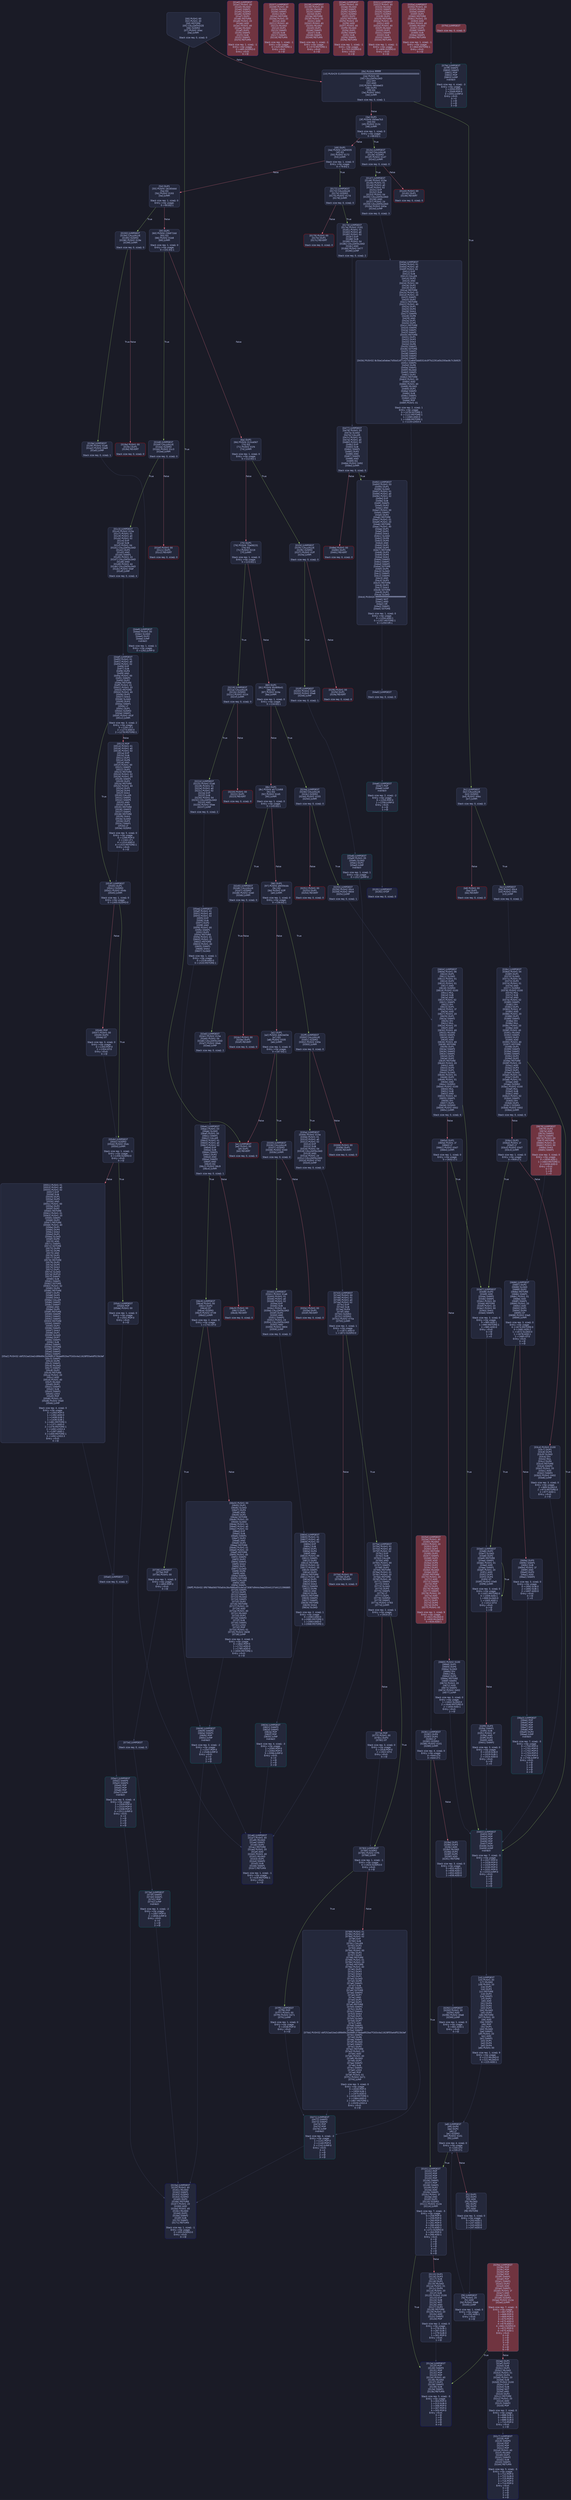digraph G {
    node [shape=box, style="filled, rounded", color="#565f89", fontcolor="#c0caf5", fontname="Helvetica", fillcolor="#24283b"];
    edge [color="#414868", fontcolor="#c0caf5", fontname="Helvetica"];
    bgcolor="#1a1b26";
    0 [ label = "[00] PUSH1 60
[02] PUSH1 40
[04] MSTORE
[05] CALLDATASIZE
[06] ISZERO
[07] PUSH2 00ac
[0a] JUMPI

Stack size req: 0, sizeΔ: 0
" shape = invhouse]
    1 [ label = "[0b] PUSH4 ffffffff
[10] PUSH29 0100000000000000000000000000000000000000000000000000000000
[2e] PUSH1 00
[30] CALLDATALOAD
[31] DIV
[32] AND
[33] PUSH4 06fdde03
[38] DUP2
[39] EQ
[3a] PUSH2 00b1
[3d] JUMPI

Stack size req: 0, sizeΔ: 1
"]
    2 [ label = "[3e] DUP1
[3f] PUSH4 095ea7b3
[44] EQ
[45] PUSH2 013c
[48] JUMPI

Stack size req: 1, sizeΔ: 0
Entry->Op usage:
	0->68:EQ:1
"]
    3 [ label = "[49] DUP1
[4a] PUSH4 13af4035
[4f] EQ
[50] PUSH2 0172
[53] JUMPI

Stack size req: 1, sizeΔ: 0
Entry->Op usage:
	0->79:EQ:1
"]
    4 [ label = "[54] DUP1
[55] PUSH4 18160ddd
[5a] EQ
[5b] PUSH2 0193
[5e] JUMPI

Stack size req: 1, sizeΔ: 0
Entry->Op usage:
	0->90:EQ:1
"]
    5 [ label = "[5f] DUP1
[60] PUSH4 23b872dd
[65] EQ
[66] PUSH2 01b8
[69] JUMPI

Stack size req: 1, sizeΔ: 0
Entry->Op usage:
	0->101:EQ:1
"]
    6 [ label = "[6a] DUP1
[6b] PUSH4 313ce567
[70] EQ
[71] PUSH2 01f4
[74] JUMPI

Stack size req: 1, sizeΔ: 0
Entry->Op usage:
	0->112:EQ:1
"]
    7 [ label = "[75] DUP1
[76] PUSH4 70a08231
[7b] EQ
[7c] PUSH2 0219
[7f] JUMPI

Stack size req: 1, sizeΔ: 0
Entry->Op usage:
	0->123:EQ:1
"]
    8 [ label = "[80] DUP1
[81] PUSH4 95d89b41
[86] EQ
[87] PUSH2 024a
[8a] JUMPI

Stack size req: 1, sizeΔ: 0
Entry->Op usage:
	0->134:EQ:1
"]
    9 [ label = "[8b] DUP1
[8c] PUSH4 a0712d68
[91] EQ
[92] PUSH2 02d5
[95] JUMPI

Stack size req: 1, sizeΔ: 0
Entry->Op usage:
	0->145:EQ:1
"]
    10 [ label = "[96] DUP1
[97] PUSH4 a9059cbb
[9c] EQ
[9d] PUSH2 02ff
[a0] JUMPI

Stack size req: 1, sizeΔ: 0
Entry->Op usage:
	0->156:EQ:1
"]
    11 [ label = "[a1] DUP1
[a2] PUSH4 dd62ed3e
[a7] EQ
[a8] PUSH2 0335
[ab] JUMPI

Stack size req: 1, sizeΔ: 0
Entry->Op usage:
	0->167:EQ:1
"]
    12 [ label = "[ac] JUMPDEST
[ad] PUSH1 00
[af] DUP1
[b0] REVERT

Stack size req: 0, sizeΔ: 0
" color = "red"]
    13 [ label = "[b1] JUMPDEST
[b2] CALLVALUE
[b3] ISZERO
[b4] PUSH2 00bc
[b7] JUMPI

Stack size req: 0, sizeΔ: 0
"]
    14 [ label = "[b8] PUSH1 00
[ba] DUP1
[bb] REVERT

Stack size req: 0, sizeΔ: 0
" color = "red"]
    15 [ label = "[bc] JUMPDEST
[bd] PUSH2 00c4
[c0] PUSH2 036c
[c3] JUMP

Stack size req: 0, sizeΔ: 1
"]
    16 [ label = "[c4] JUMPDEST
[c5] PUSH1 40
[c7] MLOAD
[c8] PUSH1 20
[ca] DUP1
[cb] DUP3
[cc] MSTORE
[cd] DUP2
[ce] SWAP1
[cf] DUP2
[d0] ADD
[d1] DUP4
[d2] DUP2
[d3] DUP2
[d4] MLOAD
[d5] DUP2
[d6] MSTORE
[d7] PUSH1 20
[d9] ADD
[da] SWAP2
[db] POP
[dc] DUP1
[dd] MLOAD
[de] SWAP1
[df] PUSH1 20
[e1] ADD
[e2] SWAP1
[e3] DUP1
[e4] DUP4
[e5] DUP4
[e6] PUSH1 00

Stack size req: 1, sizeΔ: 9
Entry->Op usage:
	0->212:MLOAD:0
	0->221:MLOAD:0
	0->225:ADD:1
"]
    17 [ label = "[e8] JUMPDEST
[e9] DUP4
[ea] DUP2
[eb] LT
[ec] ISZERO
[ed] PUSH2 0101
[f0] JUMPI

Stack size req: 4, sizeΔ: 0
Entry->Op usage:
	0->235:LT:0
	3->235:LT:1
"]
    18 [ label = "[f1] DUP1
[f2] DUP3
[f3] ADD
[f4] MLOAD
[f5] DUP2
[f6] DUP5
[f7] ADD
[f8] MSTORE

Stack size req: 3, sizeΔ: 0
Entry->Op usage:
	0->243:ADD:1
	0->247:ADD:1
	1->243:ADD:0
	2->247:ADD:0
"]
    19 [ label = "[f9] JUMPDEST
[fa] PUSH1 20
[fc] ADD
[fd] PUSH2 00e8
[0100] JUMP

Stack size req: 1, sizeΔ: 0
Entry->Op usage:
	0->252:ADD:1
Entry->Exit:
	0->😵
"]
    20 [ label = "[0101] JUMPDEST
[0102] POP
[0103] POP
[0104] POP
[0105] POP
[0106] SWAP1
[0107] POP
[0108] SWAP1
[0109] DUP2
[010a] ADD
[010b] SWAP1
[010c] PUSH1 1f
[010e] AND
[010f] DUP1
[0110] ISZERO
[0111] PUSH2 012e
[0114] JUMPI

Stack size req: 7, sizeΔ: -5
Entry->Op usage:
	0->258:POP:0
	1->259:POP:0
	2->260:POP:0
	3->261:POP:0
	4->266:ADD:0
	4->270:AND:1
	4->272:ISZERO:0
	5->263:POP:0
	6->266:ADD:1
Entry->Exit:
	0->😵
	1->😵
	2->😵
	3->😵
	4->0
	5->😵
	6->😵
"]
    21 [ label = "[0115] DUP1
[0116] DUP3
[0117] SUB
[0118] DUP1
[0119] MLOAD
[011a] PUSH1 01
[011c] DUP4
[011d] PUSH1 20
[011f] SUB
[0120] PUSH2 0100
[0123] EXP
[0124] SUB
[0125] NOT
[0126] AND
[0127] DUP2
[0128] MSTORE
[0129] PUSH1 20
[012b] ADD
[012c] SWAP2
[012d] POP

Stack size req: 2, sizeΔ: 0
Entry->Op usage:
	0->279:SUB:1
	0->287:SUB:1
	1->279:SUB:0
	1->301:POP:0
Entry->Exit:
	1->😵
"]
    22 [ label = "[012e] JUMPDEST
[012f] POP
[0130] SWAP3
[0131] POP
[0132] POP
[0133] POP
[0134] PUSH1 40
[0136] MLOAD
[0137] DUP1
[0138] SWAP2
[0139] SUB
[013a] SWAP1
[013b] RETURN

Stack size req: 5, sizeΔ: -5
Entry->Op usage:
	0->303:POP:0
	1->313:SUB:0
	2->306:POP:0
	3->307:POP:0
	4->305:POP:0
Entry->Exit:
	0->😵
	1->😵
	2->😵
	3->😵
	4->😵
" color = "darkblue"]
    23 [ label = "[013c] JUMPDEST
[013d] CALLVALUE
[013e] ISZERO
[013f] PUSH2 0147
[0142] JUMPI

Stack size req: 0, sizeΔ: 0
"]
    24 [ label = "[0143] PUSH1 00
[0145] DUP1
[0146] REVERT

Stack size req: 0, sizeΔ: 0
" color = "red"]
    25 [ label = "[0147] JUMPDEST
[0148] PUSH2 015e
[014b] PUSH1 01
[014d] PUSH1 a0
[014f] PUSH1 02
[0151] EXP
[0152] SUB
[0153] PUSH1 04
[0155] CALLDATALOAD
[0156] AND
[0157] PUSH1 24
[0159] CALLDATALOAD
[015a] PUSH2 040a
[015d] JUMP

Stack size req: 0, sizeΔ: 3
"]
    26 [ label = "[015e] JUMPDEST
[015f] PUSH1 40
[0161] MLOAD
[0162] SWAP1
[0163] ISZERO
[0164] ISZERO
[0165] DUP2
[0166] MSTORE
[0167] PUSH1 20
[0169] ADD
[016a] PUSH1 40
[016c] MLOAD
[016d] DUP1
[016e] SWAP2
[016f] SUB
[0170] SWAP1
[0171] RETURN

Stack size req: 1, sizeΔ: -1
Entry->Op usage:
	0->355:ISZERO:0
Entry->Exit:
	0->😵
" color = "darkblue"]
    27 [ label = "[0172] JUMPDEST
[0173] CALLVALUE
[0174] ISZERO
[0175] PUSH2 017d
[0178] JUMPI

Stack size req: 0, sizeΔ: 0
"]
    28 [ label = "[0179] PUSH1 00
[017b] DUP1
[017c] REVERT

Stack size req: 0, sizeΔ: 0
" color = "red"]
    29 [ label = "[017d] JUMPDEST
[017e] PUSH2 0191
[0181] PUSH1 01
[0183] PUSH1 a0
[0185] PUSH1 02
[0187] EXP
[0188] SUB
[0189] PUSH1 04
[018b] CALLDATALOAD
[018c] AND
[018d] PUSH2 0477
[0190] JUMP

Stack size req: 0, sizeΔ: 2
"]
    30 [ label = "[0191] JUMPDEST
[0192] STOP

Stack size req: 0, sizeΔ: 0
" color = "darkblue"]
    31 [ label = "[0193] JUMPDEST
[0194] CALLVALUE
[0195] ISZERO
[0196] PUSH2 019e
[0199] JUMPI

Stack size req: 0, sizeΔ: 0
"]
    32 [ label = "[019a] PUSH1 00
[019c] DUP1
[019d] REVERT

Stack size req: 0, sizeΔ: 0
" color = "red"]
    33 [ label = "[019e] JUMPDEST
[019f] PUSH2 01a6
[01a2] PUSH2 04e9
[01a5] JUMP

Stack size req: 0, sizeΔ: 1
"]
    34 [ label = "[01a6] JUMPDEST
[01a7] PUSH1 40
[01a9] MLOAD
[01aa] SWAP1
[01ab] DUP2
[01ac] MSTORE
[01ad] PUSH1 20
[01af] ADD
[01b0] PUSH1 40
[01b2] MLOAD
[01b3] DUP1
[01b4] SWAP2
[01b5] SUB
[01b6] SWAP1
[01b7] RETURN

Stack size req: 1, sizeΔ: -1
Entry->Op usage:
	0->428:MSTORE:1
Entry->Exit:
	0->😵
" color = "darkblue"]
    35 [ label = "[01b8] JUMPDEST
[01b9] CALLVALUE
[01ba] ISZERO
[01bb] PUSH2 01c3
[01be] JUMPI

Stack size req: 0, sizeΔ: 0
"]
    36 [ label = "[01bf] PUSH1 00
[01c1] DUP1
[01c2] REVERT

Stack size req: 0, sizeΔ: 0
" color = "red"]
    37 [ label = "[01c3] JUMPDEST
[01c4] PUSH2 015e
[01c7] PUSH1 01
[01c9] PUSH1 a0
[01cb] PUSH1 02
[01cd] EXP
[01ce] SUB
[01cf] PUSH1 04
[01d1] CALLDATALOAD
[01d2] DUP2
[01d3] AND
[01d4] SWAP1
[01d5] PUSH1 24
[01d7] CALLDATALOAD
[01d8] AND
[01d9] PUSH1 44
[01db] CALLDATALOAD
[01dc] PUSH2 04ef
[01df] JUMP

Stack size req: 0, sizeΔ: 4
"]
    38 [ label = "[01e0] JUMPDEST
[01e1] PUSH1 40
[01e3] MLOAD
[01e4] SWAP1
[01e5] ISZERO
[01e6] ISZERO
[01e7] DUP2
[01e8] MSTORE
[01e9] PUSH1 20
[01eb] ADD
[01ec] PUSH1 40
[01ee] MLOAD
[01ef] DUP1
[01f0] SWAP2
[01f1] SUB
[01f2] SWAP1
[01f3] RETURN

Stack size req: 1, sizeΔ: -1
Entry->Op usage:
	0->485:ISZERO:0
Entry->Exit:
	0->😵
" color = "darkblue" fillcolor = "#703440"]
    39 [ label = "[01f4] JUMPDEST
[01f5] CALLVALUE
[01f6] ISZERO
[01f7] PUSH2 01ff
[01fa] JUMPI

Stack size req: 0, sizeΔ: 0
"]
    40 [ label = "[01fb] PUSH1 00
[01fd] DUP1
[01fe] REVERT

Stack size req: 0, sizeΔ: 0
" color = "red"]
    41 [ label = "[01ff] JUMPDEST
[0200] PUSH2 01a6
[0203] PUSH2 05e8
[0206] JUMP

Stack size req: 0, sizeΔ: 1
"]
    42 [ label = "[0207] JUMPDEST
[0208] PUSH1 40
[020a] MLOAD
[020b] SWAP1
[020c] DUP2
[020d] MSTORE
[020e] PUSH1 20
[0210] ADD
[0211] PUSH1 40
[0213] MLOAD
[0214] DUP1
[0215] SWAP2
[0216] SUB
[0217] SWAP1
[0218] RETURN

Stack size req: 1, sizeΔ: -1
Entry->Op usage:
	0->525:MSTORE:1
Entry->Exit:
	0->😵
" color = "darkblue" fillcolor = "#703440"]
    43 [ label = "[0219] JUMPDEST
[021a] CALLVALUE
[021b] ISZERO
[021c] PUSH2 0224
[021f] JUMPI

Stack size req: 0, sizeΔ: 0
"]
    44 [ label = "[0220] PUSH1 00
[0222] DUP1
[0223] REVERT

Stack size req: 0, sizeΔ: 0
" color = "red"]
    45 [ label = "[0224] JUMPDEST
[0225] PUSH2 01a6
[0228] PUSH1 01
[022a] PUSH1 a0
[022c] PUSH1 02
[022e] EXP
[022f] SUB
[0230] PUSH1 04
[0232] CALLDATALOAD
[0233] AND
[0234] PUSH2 05ee
[0237] JUMP

Stack size req: 0, sizeΔ: 2
"]
    46 [ label = "[0238] JUMPDEST
[0239] PUSH1 40
[023b] MLOAD
[023c] SWAP1
[023d] DUP2
[023e] MSTORE
[023f] PUSH1 20
[0241] ADD
[0242] PUSH1 40
[0244] MLOAD
[0245] DUP1
[0246] SWAP2
[0247] SUB
[0248] SWAP1
[0249] RETURN

Stack size req: 1, sizeΔ: -1
Entry->Op usage:
	0->574:MSTORE:1
Entry->Exit:
	0->😵
" color = "darkblue" fillcolor = "#703440"]
    47 [ label = "[024a] JUMPDEST
[024b] CALLVALUE
[024c] ISZERO
[024d] PUSH2 0255
[0250] JUMPI

Stack size req: 0, sizeΔ: 0
"]
    48 [ label = "[0251] PUSH1 00
[0253] DUP1
[0254] REVERT

Stack size req: 0, sizeΔ: 0
" color = "red"]
    49 [ label = "[0255] JUMPDEST
[0256] PUSH2 00c4
[0259] PUSH2 060d
[025c] JUMP

Stack size req: 0, sizeΔ: 1
"]
    50 [ label = "[025d] JUMPDEST
[025e] PUSH1 40
[0260] MLOAD
[0261] PUSH1 20
[0263] DUP1
[0264] DUP3
[0265] MSTORE
[0266] DUP2
[0267] SWAP1
[0268] DUP2
[0269] ADD
[026a] DUP4
[026b] DUP2
[026c] DUP2
[026d] MLOAD
[026e] DUP2
[026f] MSTORE
[0270] PUSH1 20
[0272] ADD
[0273] SWAP2
[0274] POP
[0275] DUP1
[0276] MLOAD
[0277] SWAP1
[0278] PUSH1 20
[027a] ADD
[027b] SWAP1
[027c] DUP1
[027d] DUP4
[027e] DUP4
[027f] PUSH1 00

Stack size req: 1, sizeΔ: 9
Entry->Op usage:
	0->621:MLOAD:0
	0->630:MLOAD:0
	0->634:ADD:1
" fillcolor = "#703440"]
    51 [ label = "[0281] JUMPDEST
[0282] DUP4
[0283] DUP2
[0284] LT
[0285] ISZERO
[0286] PUSH2 0101
[0289] JUMPI

Stack size req: 4, sizeΔ: 0
Entry->Op usage:
	0->644:LT:0
	3->644:LT:1
"]
    52 [ label = "[028a] DUP1
[028b] DUP3
[028c] ADD
[028d] MLOAD
[028e] DUP2
[028f] DUP5
[0290] ADD
[0291] MSTORE

Stack size req: 3, sizeΔ: 0
Entry->Op usage:
	0->652:ADD:1
	0->656:ADD:1
	1->652:ADD:0
	2->656:ADD:0
"]
    53 [ label = "[0292] JUMPDEST
[0293] PUSH1 20
[0295] ADD
[0296] PUSH2 00e8
[0299] JUMP

Stack size req: 1, sizeΔ: 0
Entry->Op usage:
	0->661:ADD:1
Entry->Exit:
	0->😵
"]
    54 [ label = "[029a] JUMPDEST
[029b] POP
[029c] POP
[029d] POP
[029e] POP
[029f] SWAP1
[02a0] POP
[02a1] SWAP1
[02a2] DUP2
[02a3] ADD
[02a4] SWAP1
[02a5] PUSH1 1f
[02a7] AND
[02a8] DUP1
[02a9] ISZERO
[02aa] PUSH2 012e
[02ad] JUMPI

Stack size req: 7, sizeΔ: -5
Entry->Op usage:
	0->667:POP:0
	1->668:POP:0
	2->669:POP:0
	3->670:POP:0
	4->675:ADD:0
	4->679:AND:1
	4->681:ISZERO:0
	5->672:POP:0
	6->675:ADD:1
Entry->Exit:
	0->😵
	1->😵
	2->😵
	3->😵
	4->0
	5->😵
	6->😵
" fillcolor = "#703440"]
    55 [ label = "[02ae] DUP1
[02af] DUP3
[02b0] SUB
[02b1] DUP1
[02b2] MLOAD
[02b3] PUSH1 01
[02b5] DUP4
[02b6] PUSH1 20
[02b8] SUB
[02b9] PUSH2 0100
[02bc] EXP
[02bd] SUB
[02be] NOT
[02bf] AND
[02c0] DUP2
[02c1] MSTORE
[02c2] PUSH1 20
[02c4] ADD
[02c5] SWAP2
[02c6] POP

Stack size req: 2, sizeΔ: 0
Entry->Op usage:
	0->688:SUB:1
	0->696:SUB:1
	1->688:SUB:0
	1->710:POP:0
Entry->Exit:
	1->😵
"]
    56 [ label = "[02c7] JUMPDEST
[02c8] POP
[02c9] SWAP3
[02ca] POP
[02cb] POP
[02cc] POP
[02cd] PUSH1 40
[02cf] MLOAD
[02d0] DUP1
[02d1] SWAP2
[02d2] SUB
[02d3] SWAP1
[02d4] RETURN

Stack size req: 5, sizeΔ: -5
Entry->Op usage:
	0->712:POP:0
	1->722:SUB:0
	2->715:POP:0
	3->716:POP:0
	4->714:POP:0
Entry->Exit:
	0->😵
	1->😵
	2->😵
	3->😵
	4->😵
" color = "darkblue"]
    57 [ label = "[02d5] JUMPDEST
[02d6] CALLVALUE
[02d7] ISZERO
[02d8] PUSH2 02e0
[02db] JUMPI

Stack size req: 0, sizeΔ: 0
"]
    58 [ label = "[02dc] PUSH1 00
[02de] DUP1
[02df] REVERT

Stack size req: 0, sizeΔ: 0
" color = "red"]
    59 [ label = "[02e0] JUMPDEST
[02e1] PUSH2 015e
[02e4] PUSH1 04
[02e6] CALLDATALOAD
[02e7] PUSH2 06ab
[02ea] JUMP

Stack size req: 0, sizeΔ: 2
"]
    60 [ label = "[02eb] JUMPDEST
[02ec] PUSH1 40
[02ee] MLOAD
[02ef] SWAP1
[02f0] ISZERO
[02f1] ISZERO
[02f2] DUP2
[02f3] MSTORE
[02f4] PUSH1 20
[02f6] ADD
[02f7] PUSH1 40
[02f9] MLOAD
[02fa] DUP1
[02fb] SWAP2
[02fc] SUB
[02fd] SWAP1
[02fe] RETURN

Stack size req: 1, sizeΔ: -1
Entry->Op usage:
	0->752:ISZERO:0
Entry->Exit:
	0->😵
" color = "darkblue" fillcolor = "#703440"]
    61 [ label = "[02ff] JUMPDEST
[0300] CALLVALUE
[0301] ISZERO
[0302] PUSH2 030a
[0305] JUMPI

Stack size req: 0, sizeΔ: 0
"]
    62 [ label = "[0306] PUSH1 00
[0308] DUP1
[0309] REVERT

Stack size req: 0, sizeΔ: 0
" color = "red"]
    63 [ label = "[030a] JUMPDEST
[030b] PUSH2 015e
[030e] PUSH1 01
[0310] PUSH1 a0
[0312] PUSH1 02
[0314] EXP
[0315] SUB
[0316] PUSH1 04
[0318] CALLDATALOAD
[0319] AND
[031a] PUSH1 24
[031c] CALLDATALOAD
[031d] PUSH2 0743
[0320] JUMP

Stack size req: 0, sizeΔ: 3
"]
    64 [ label = "[0321] JUMPDEST
[0322] PUSH1 40
[0324] MLOAD
[0325] SWAP1
[0326] ISZERO
[0327] ISZERO
[0328] DUP2
[0329] MSTORE
[032a] PUSH1 20
[032c] ADD
[032d] PUSH1 40
[032f] MLOAD
[0330] DUP1
[0331] SWAP2
[0332] SUB
[0333] SWAP1
[0334] RETURN

Stack size req: 1, sizeΔ: -1
Entry->Op usage:
	0->806:ISZERO:0
Entry->Exit:
	0->😵
" color = "darkblue" fillcolor = "#703440"]
    65 [ label = "[0335] JUMPDEST
[0336] CALLVALUE
[0337] ISZERO
[0338] PUSH2 0340
[033b] JUMPI

Stack size req: 0, sizeΔ: 0
"]
    66 [ label = "[033c] PUSH1 00
[033e] DUP1
[033f] REVERT

Stack size req: 0, sizeΔ: 0
" color = "red"]
    67 [ label = "[0340] JUMPDEST
[0341] PUSH2 01a6
[0344] PUSH1 01
[0346] PUSH1 a0
[0348] PUSH1 02
[034a] EXP
[034b] SUB
[034c] PUSH1 04
[034e] CALLDATALOAD
[034f] DUP2
[0350] AND
[0351] SWAP1
[0352] PUSH1 24
[0354] CALLDATALOAD
[0355] AND
[0356] PUSH2 0804
[0359] JUMP

Stack size req: 0, sizeΔ: 3
"]
    68 [ label = "[035a] JUMPDEST
[035b] PUSH1 40
[035d] MLOAD
[035e] SWAP1
[035f] DUP2
[0360] MSTORE
[0361] PUSH1 20
[0363] ADD
[0364] PUSH1 40
[0366] MLOAD
[0367] DUP1
[0368] SWAP2
[0369] SUB
[036a] SWAP1
[036b] RETURN

Stack size req: 1, sizeΔ: -1
Entry->Op usage:
	0->864:MSTORE:1
Entry->Exit:
	0->😵
" color = "darkblue" fillcolor = "#703440"]
    69 [ label = "[036c] JUMPDEST
[036d] PUSH1 04
[036f] DUP1
[0370] SLOAD
[0371] PUSH1 01
[0373] DUP2
[0374] PUSH1 01
[0376] AND
[0377] ISZERO
[0378] PUSH2 0100
[037b] MUL
[037c] SUB
[037d] AND
[037e] PUSH1 02
[0380] SWAP1
[0381] DIV
[0382] DUP1
[0383] PUSH1 1f
[0385] ADD
[0386] PUSH1 20
[0388] DUP1
[0389] SWAP2
[038a] DIV
[038b] MUL
[038c] PUSH1 20
[038e] ADD
[038f] PUSH1 40
[0391] MLOAD
[0392] SWAP1
[0393] DUP2
[0394] ADD
[0395] PUSH1 40
[0397] MSTORE
[0398] DUP1
[0399] SWAP3
[039a] SWAP2
[039b] SWAP1
[039c] DUP2
[039d] DUP2
[039e] MSTORE
[039f] PUSH1 20
[03a1] ADD
[03a2] DUP3
[03a3] DUP1
[03a4] SLOAD
[03a5] PUSH1 01
[03a7] DUP2
[03a8] PUSH1 01
[03aa] AND
[03ab] ISZERO
[03ac] PUSH2 0100
[03af] MUL
[03b0] SUB
[03b1] AND
[03b2] PUSH1 02
[03b4] SWAP1
[03b5] DIV
[03b6] DUP1
[03b7] ISZERO
[03b8] PUSH2 0402
[03bb] JUMPI

Stack size req: 0, sizeΔ: 6
"]
    70 [ label = "[03bc] DUP1
[03bd] PUSH1 1f
[03bf] LT
[03c0] PUSH2 03d7
[03c3] JUMPI

Stack size req: 1, sizeΔ: 0
Entry->Op usage:
	0->959:LT:1
"]
    71 [ label = "[03c4] PUSH2 0100
[03c7] DUP1
[03c8] DUP4
[03c9] SLOAD
[03ca] DIV
[03cb] MUL
[03cc] DUP4
[03cd] MSTORE
[03ce] SWAP2
[03cf] PUSH1 20
[03d1] ADD
[03d2] SWAP2
[03d3] PUSH2 0402
[03d6] JUMP

Stack size req: 3, sizeΔ: 0
Entry->Op usage:
	1->969:SLOAD:0
	2->973:MSTORE:0
	2->977:ADD:1
Entry->Exit:
	2->😵
"]
    72 [ label = "[03d7] JUMPDEST
[03d8] DUP3
[03d9] ADD
[03da] SWAP2
[03db] SWAP1
[03dc] PUSH1 00
[03de] MSTORE
[03df] PUSH1 20
[03e1] PUSH1 00
[03e3] SHA3
[03e4] SWAP1

Stack size req: 3, sizeΔ: 0
Entry->Op usage:
	0->985:ADD:1
	1->990:MSTORE:1
	2->985:ADD:0
Entry->Exit:
	0->😵
	1->😵
	2->0
"]
    73 [ label = "[03e5] JUMPDEST
[03e6] DUP2
[03e7] SLOAD
[03e8] DUP2
[03e9] MSTORE
[03ea] SWAP1
[03eb] PUSH1 01
[03ed] ADD
[03ee] SWAP1
[03ef] PUSH1 20
[03f1] ADD
[03f2] DUP1
[03f3] DUP4
[03f4] GT
[03f5] PUSH2 03e5
[03f8] JUMPI

Stack size req: 3, sizeΔ: 0
Entry->Op usage:
	0->1001:MSTORE:0
	0->1009:ADD:1
	1->999:SLOAD:0
	1->1005:ADD:1
	2->1012:GT:0
Entry->Exit:
	0->😵
	1->😵
"]
    74 [ label = "[03f9] DUP3
[03fa] SWAP1
[03fb] SUB
[03fc] PUSH1 1f
[03fe] AND
[03ff] DUP3
[0400] ADD
[0401] SWAP2

Stack size req: 3, sizeΔ: 0
Entry->Op usage:
	0->1019:SUB:0
	2->1019:SUB:1
	2->1024:ADD:0
Entry->Exit:
	0->😵
	2->0
"]
    75 [ label = "[0402] JUMPDEST
[0403] POP
[0404] POP
[0405] POP
[0406] POP
[0407] POP
[0408] DUP2
[0409] JUMP
Indirect!

Stack size req: 7, sizeΔ: -5
Entry->Op usage:
	0->1027:POP:0
	1->1028:POP:0
	2->1029:POP:0
	3->1030:POP:0
	4->1031:POP:0
	6->1033:JUMP:0
Entry->Exit:
	0->😵
	1->😵
	2->😵
	3->😵
	4->😵
" color = "teal"]
    76 [ label = "[040a] JUMPDEST
[040b] PUSH1 01
[040d] PUSH1 a0
[040f] PUSH1 02
[0411] EXP
[0412] SUB
[0413] CALLER
[0414] DUP2
[0415] AND
[0416] PUSH1 00
[0418] DUP2
[0419] DUP2
[041a] MSTORE
[041b] PUSH1 02
[041d] PUSH1 20
[041f] SWAP1
[0420] DUP2
[0421] MSTORE
[0422] PUSH1 40
[0424] DUP1
[0425] DUP4
[0426] SHA3
[0427] SWAP5
[0428] DUP8
[0429] AND
[042a] DUP1
[042b] DUP5
[042c] MSTORE
[042d] SWAP5
[042e] SWAP1
[042f] SWAP2
[0430] MSTORE
[0431] DUP1
[0432] DUP3
[0433] SHA3
[0434] DUP6
[0435] SWAP1
[0436] SSTORE
[0437] SWAP1
[0438] SWAP3
[0439] SWAP2
[043a] SWAP1
[043b] PUSH32 8c5be1e5ebec7d5bd14f71427d1e84f3dd0314c0f7b2291e5b200ac8c7c3b925
[045c] SWAP1
[045d] DUP6
[045e] SWAP1
[045f] MLOAD
[0460] SWAP1
[0461] DUP2
[0462] MSTORE
[0463] PUSH1 20
[0465] ADD
[0466] PUSH1 40
[0468] MLOAD
[0469] DUP1
[046a] SWAP2
[046b] SUB
[046c] SWAP1
[046d] LOG3
[046e] POP
[046f] PUSH1 01

Stack size req: 2, sizeΔ: 1
Entry->Op usage:
	0->1078:SSTORE:1
	0->1122:MSTORE:1
	1->1065:AND:0
	1->1068:MSTORE:1
	1->1133:LOG3:4
"]
    77 [ label = "[0471] JUMPDEST
[0472] SWAP3
[0473] SWAP2
[0474] POP
[0475] POP
[0476] JUMP
Indirect!

Stack size req: 4, sizeΔ: -3
Entry->Op usage:
	1->1141:POP:0
	2->1140:POP:0
	3->1142:JUMP:0
Entry->Exit:
	0->0
	1->😵
	2->😵
	3->😵
" color = "teal"]
    78 [ label = "[0477] JUMPDEST
[0478] PUSH1 03
[047a] SLOAD
[047b] CALLER
[047c] PUSH1 01
[047e] PUSH1 a0
[0480] PUSH1 02
[0482] EXP
[0483] SUB
[0484] SWAP1
[0485] DUP2
[0486] AND
[0487] SWAP2
[0488] AND
[0489] EQ
[048a] PUSH2 0492
[048d] JUMPI

Stack size req: 0, sizeΔ: 0
"]
    79 [ label = "[048e] PUSH1 00
[0490] DUP1
[0491] REVERT

Stack size req: 0, sizeΔ: 0
" color = "red"]
    80 [ label = "[0492] JUMPDEST
[0493] PUSH1 03
[0495] DUP1
[0496] SLOAD
[0497] PUSH1 01
[0499] PUSH1 a0
[049b] PUSH1 02
[049d] EXP
[049e] SUB
[049f] SWAP1
[04a0] DUP2
[04a1] AND
[04a2] PUSH1 00
[04a4] SWAP1
[04a5] DUP2
[04a6] MSTORE
[04a7] PUSH1 01
[04a9] PUSH1 20
[04ab] MSTORE
[04ac] PUSH1 40
[04ae] DUP1
[04af] DUP3
[04b0] SHA3
[04b1] SLOAD
[04b2] DUP6
[04b3] DUP5
[04b4] AND
[04b5] DUP1
[04b6] DUP5
[04b7] MSTORE
[04b8] DUP3
[04b9] DUP5
[04ba] SHA3
[04bb] SWAP2
[04bc] SWAP1
[04bd] SWAP2
[04be] SSTORE
[04bf] DUP5
[04c0] SLOAD
[04c1] SWAP1
[04c2] SWAP4
[04c3] AND
[04c4] DUP3
[04c5] MSTORE
[04c6] DUP2
[04c7] SHA3
[04c8] SSTORE
[04c9] DUP2
[04ca] SLOAD
[04cb] PUSH20 ffffffffffffffffffffffffffffffffffffffff
[04e0] NOT
[04e1] AND
[04e2] OR
[04e3] SWAP1
[04e4] SSTORE

Stack size req: 1, sizeΔ: 0
Entry->Op usage:
	0->1204:AND:1
	0->1207:MSTORE:1
	0->1250:OR:1
"]
    81 [ label = "[04e5] JUMPDEST

Stack size req: 0, sizeΔ: 0
"]
    82 [ label = "[04e6] JUMPDEST
[04e7] POP
[04e8] JUMP
Indirect!

Stack size req: 2, sizeΔ: -2
Entry->Op usage:
	0->1255:POP:0
	1->1256:JUMP:0
Entry->Exit:
	0->😵
	1->😵
" color = "teal"]
    83 [ label = "[04e9] JUMPDEST
[04ea] PUSH1 00
[04ec] SLOAD
[04ed] DUP2
[04ee] JUMP
Indirect!

Stack size req: 1, sizeΔ: 1
Entry->Op usage:
	0->1262:JUMP:0
" color = "teal"]
    84 [ label = "[04ef] JUMPDEST
[04f0] PUSH1 01
[04f2] PUSH1 a0
[04f4] PUSH1 02
[04f6] EXP
[04f7] SUB
[04f8] DUP4
[04f9] AND
[04fa] PUSH1 00
[04fc] SWAP1
[04fd] DUP2
[04fe] MSTORE
[04ff] PUSH1 01
[0501] PUSH1 20
[0503] MSTORE
[0504] PUSH1 40
[0506] DUP2
[0507] SHA3
[0508] SLOAD
[0509] DUP3
[050a] SWAP1
[050b] LT
[050c] DUP1
[050d] ISZERO
[050e] SWAP1
[050f] PUSH2 053f
[0512] JUMPI

Stack size req: 3, sizeΔ: 2
Entry->Op usage:
	0->1291:LT:1
	2->1273:AND:0
	2->1278:MSTORE:1
"]
    85 [ label = "[0513] POP
[0514] PUSH1 01
[0516] PUSH1 a0
[0518] PUSH1 02
[051a] EXP
[051b] SUB
[051c] DUP1
[051d] DUP6
[051e] AND
[051f] PUSH1 00
[0521] SWAP1
[0522] DUP2
[0523] MSTORE
[0524] PUSH1 02
[0526] PUSH1 20
[0528] SWAP1
[0529] DUP2
[052a] MSTORE
[052b] PUSH1 40
[052d] DUP1
[052e] DUP4
[052f] SHA3
[0530] CALLER
[0531] SWAP1
[0532] SWAP5
[0533] AND
[0534] DUP4
[0535] MSTORE
[0536] SWAP3
[0537] SWAP1
[0538] MSTORE
[0539] SHA3
[053a] SLOAD
[053b] DUP3
[053c] SWAP1
[053d] LT
[053e] ISZERO

Stack size req: 5, sizeΔ: 0
Entry->Op usage:
	0->1299:POP:0
	2->1341:LT:1
	4->1310:AND:0
	4->1315:MSTORE:1
Entry->Exit:
	0->😵
"]
    86 [ label = "[053f] JUMPDEST
[0540] DUP1
[0541] ISZERO
[0542] PUSH2 054b
[0545] JUMPI

Stack size req: 1, sizeΔ: 0
Entry->Op usage:
	0->1345:ISZERO:0
"]
    87 [ label = "[0546] POP
[0547] PUSH1 00
[0549] DUP3
[054a] GT

Stack size req: 3, sizeΔ: 0
Entry->Op usage:
	0->1350:POP:0
	2->1354:GT:0
Entry->Exit:
	0->😵
"]
    88 [ label = "[054b] JUMPDEST
[054c] ISZERO
[054d] PUSH2 05dc
[0550] JUMPI

Stack size req: 1, sizeΔ: -1
Entry->Op usage:
	0->1356:ISZERO:0
Entry->Exit:
	0->😵
"]
    89 [ label = "[0551] PUSH1 01
[0553] PUSH1 a0
[0555] PUSH1 02
[0557] EXP
[0558] SUB
[0559] DUP1
[055a] DUP5
[055b] AND
[055c] PUSH1 00
[055e] DUP2
[055f] DUP2
[0560] MSTORE
[0561] PUSH1 01
[0563] PUSH1 20
[0565] SWAP1
[0566] DUP2
[0567] MSTORE
[0568] PUSH1 40
[056a] DUP1
[056b] DUP4
[056c] SHA3
[056d] DUP1
[056e] SLOAD
[056f] DUP9
[0570] ADD
[0571] SWAP1
[0572] SSTORE
[0573] DUP9
[0574] DUP6
[0575] AND
[0576] DUP1
[0577] DUP5
[0578] MSTORE
[0579] DUP2
[057a] DUP5
[057b] SHA3
[057c] DUP1
[057d] SLOAD
[057e] DUP10
[057f] SWAP1
[0580] SUB
[0581] SWAP1
[0582] SSTORE
[0583] PUSH1 02
[0585] DUP4
[0586] MSTORE
[0587] DUP2
[0588] DUP5
[0589] SHA3
[058a] CALLER
[058b] SWAP1
[058c] SWAP7
[058d] AND
[058e] DUP5
[058f] MSTORE
[0590] SWAP5
[0591] SWAP1
[0592] SWAP2
[0593] MSTORE
[0594] SWAP1
[0595] DUP2
[0596] SWAP1
[0597] SHA3
[0598] DUP1
[0599] SLOAD
[059a] DUP7
[059b] SWAP1
[059c] SUB
[059d] SWAP1
[059e] SSTORE
[059f] SWAP1
[05a0] SWAP2
[05a1] SWAP1
[05a2] PUSH32 ddf252ad1be2c89b69c2b068fc378daa952ba7f163c4a11628f55a4df523b3ef
[05c3] SWAP1
[05c4] DUP6
[05c5] SWAP1
[05c6] MLOAD
[05c7] SWAP1
[05c8] DUP2
[05c9] MSTORE
[05ca] PUSH1 20
[05cc] ADD
[05cd] PUSH1 40
[05cf] MLOAD
[05d0] DUP1
[05d1] SWAP2
[05d2] SUB
[05d3] SWAP1
[05d4] LOG3
[05d5] POP
[05d6] PUSH1 01
[05d8] PUSH2 05e0
[05db] JUMP

Stack size req: 4, sizeΔ: 0
Entry->Op usage:
	0->1493:POP:0
	1->1392:ADD:0
	1->1408:SUB:1
	1->1436:SUB:1
	1->1481:MSTORE:1
	2->1371:AND:0
	2->1376:MSTORE:1
	2->1492:LOG3:4
	3->1397:AND:1
	3->1400:MSTORE:1
	3->1492:LOG3:3
Entry->Exit:
	0->😵
"]
    90 [ label = "[05dc] JUMPDEST
[05dd] POP
[05de] PUSH1 00

Stack size req: 1, sizeΔ: 0
Entry->Op usage:
	0->1501:POP:0
Entry->Exit:
	0->😵
"]
    91 [ label = "[05e0] JUMPDEST

Stack size req: 0, sizeΔ: 0
"]
    92 [ label = "[05e1] JUMPDEST
[05e2] SWAP4
[05e3] SWAP3
[05e4] POP
[05e5] POP
[05e6] POP
[05e7] JUMP
Indirect!

Stack size req: 5, sizeΔ: -4
Entry->Op usage:
	1->1509:POP:0
	2->1510:POP:0
	3->1508:POP:0
	4->1511:JUMP:0
Entry->Exit:
	0->0
	1->😵
	2->😵
	3->😵
	4->😵
" color = "teal"]
    93 [ label = "[05e8] JUMPDEST
[05e9] PUSH1 05
[05eb] SLOAD
[05ec] DUP2
[05ed] JUMP
Indirect!

Stack size req: 1, sizeΔ: 1
Entry->Op usage:
	0->1517:JUMP:0
" color = "teal"]
    94 [ label = "[05ee] JUMPDEST
[05ef] PUSH1 01
[05f1] PUSH1 a0
[05f3] PUSH1 02
[05f5] EXP
[05f6] SUB
[05f7] DUP2
[05f8] AND
[05f9] PUSH1 00
[05fb] SWAP1
[05fc] DUP2
[05fd] MSTORE
[05fe] PUSH1 01
[0600] PUSH1 20
[0602] MSTORE
[0603] PUSH1 40
[0605] SWAP1
[0606] SHA3
[0607] SLOAD

Stack size req: 1, sizeΔ: 1
Entry->Op usage:
	0->1528:AND:0
	0->1533:MSTORE:1
"]
    95 [ label = "[0608] JUMPDEST
[0609] SWAP2
[060a] SWAP1
[060b] POP
[060c] JUMP
Indirect!

Stack size req: 3, sizeΔ: -2
Entry->Op usage:
	1->1547:POP:0
	2->1548:JUMP:0
Entry->Exit:
	0->0
	1->😵
	2->😵
" color = "teal"]
    96 [ label = "[060d] JUMPDEST
[060e] PUSH1 06
[0610] DUP1
[0611] SLOAD
[0612] PUSH1 01
[0614] DUP2
[0615] PUSH1 01
[0617] AND
[0618] ISZERO
[0619] PUSH2 0100
[061c] MUL
[061d] SUB
[061e] AND
[061f] PUSH1 02
[0621] SWAP1
[0622] DIV
[0623] DUP1
[0624] PUSH1 1f
[0626] ADD
[0627] PUSH1 20
[0629] DUP1
[062a] SWAP2
[062b] DIV
[062c] MUL
[062d] PUSH1 20
[062f] ADD
[0630] PUSH1 40
[0632] MLOAD
[0633] SWAP1
[0634] DUP2
[0635] ADD
[0636] PUSH1 40
[0638] MSTORE
[0639] DUP1
[063a] SWAP3
[063b] SWAP2
[063c] SWAP1
[063d] DUP2
[063e] DUP2
[063f] MSTORE
[0640] PUSH1 20
[0642] ADD
[0643] DUP3
[0644] DUP1
[0645] SLOAD
[0646] PUSH1 01
[0648] DUP2
[0649] PUSH1 01
[064b] AND
[064c] ISZERO
[064d] PUSH2 0100
[0650] MUL
[0651] SUB
[0652] AND
[0653] PUSH1 02
[0655] SWAP1
[0656] DIV
[0657] DUP1
[0658] ISZERO
[0659] PUSH2 0402
[065c] JUMPI

Stack size req: 0, sizeΔ: 6
"]
    97 [ label = "[065d] DUP1
[065e] PUSH1 1f
[0660] LT
[0661] PUSH2 03d7
[0664] JUMPI

Stack size req: 1, sizeΔ: 0
Entry->Op usage:
	0->1632:LT:1
"]
    98 [ label = "[0665] PUSH2 0100
[0668] DUP1
[0669] DUP4
[066a] SLOAD
[066b] DIV
[066c] MUL
[066d] DUP4
[066e] MSTORE
[066f] SWAP2
[0670] PUSH1 20
[0672] ADD
[0673] SWAP2
[0674] PUSH2 0402
[0677] JUMP

Stack size req: 3, sizeΔ: 0
Entry->Op usage:
	1->1642:SLOAD:0
	2->1646:MSTORE:0
	2->1650:ADD:1
Entry->Exit:
	2->😵
"]
    99 [ label = "[0678] JUMPDEST
[0679] DUP3
[067a] ADD
[067b] SWAP2
[067c] SWAP1
[067d] PUSH1 00
[067f] MSTORE
[0680] PUSH1 20
[0682] PUSH1 00
[0684] SHA3
[0685] SWAP1

Stack size req: 3, sizeΔ: 0
Entry->Op usage:
	0->1658:ADD:1
	1->1663:MSTORE:1
	2->1658:ADD:0
Entry->Exit:
	0->😵
	1->😵
	2->0
" fillcolor = "#703440"]
    100 [ label = "[0686] JUMPDEST
[0687] DUP2
[0688] SLOAD
[0689] DUP2
[068a] MSTORE
[068b] SWAP1
[068c] PUSH1 01
[068e] ADD
[068f] SWAP1
[0690] PUSH1 20
[0692] ADD
[0693] DUP1
[0694] DUP4
[0695] GT
[0696] PUSH2 03e5
[0699] JUMPI

Stack size req: 3, sizeΔ: 0
Entry->Op usage:
	0->1674:MSTORE:0
	0->1682:ADD:1
	1->1672:SLOAD:0
	1->1678:ADD:1
	2->1685:GT:0
Entry->Exit:
	0->😵
	1->😵
"]
    101 [ label = "[069a] DUP3
[069b] SWAP1
[069c] SUB
[069d] PUSH1 1f
[069f] AND
[06a0] DUP3
[06a1] ADD
[06a2] SWAP2

Stack size req: 3, sizeΔ: 0
Entry->Op usage:
	0->1692:SUB:0
	2->1692:SUB:1
	2->1697:ADD:0
Entry->Exit:
	0->😵
	2->0
"]
    102 [ label = "[06a3] JUMPDEST
[06a4] POP
[06a5] POP
[06a6] POP
[06a7] POP
[06a8] POP
[06a9] DUP2
[06aa] JUMP
Indirect!

Stack size req: 7, sizeΔ: -5
Entry->Op usage:
	0->1700:POP:0
	1->1701:POP:0
	2->1702:POP:0
	3->1703:POP:0
	4->1704:POP:0
	6->1706:JUMP:0
Entry->Exit:
	0->😵
	1->😵
	2->😵
	3->😵
	4->😵
" color = "teal"]
    103 [ label = "[06ab] JUMPDEST
[06ac] PUSH1 03
[06ae] SLOAD
[06af] PUSH1 00
[06b1] SWAP1
[06b2] CALLER
[06b3] PUSH1 01
[06b5] PUSH1 a0
[06b7] PUSH1 02
[06b9] EXP
[06ba] SUB
[06bb] SWAP1
[06bc] DUP2
[06bd] AND
[06be] SWAP2
[06bf] AND
[06c0] EQ
[06c1] PUSH2 06c9
[06c4] JUMPI

Stack size req: 0, sizeΔ: 1
"]
    104 [ label = "[06c5] PUSH1 00
[06c7] DUP1
[06c8] REVERT

Stack size req: 0, sizeΔ: 0
" color = "red"]
    105 [ label = "[06c9] JUMPDEST
[06ca] PUSH1 00
[06cc] DUP3
[06cd] GT
[06ce] ISZERO
[06cf] PUSH2 0739
[06d2] JUMPI

Stack size req: 2, sizeΔ: 0
Entry->Op usage:
	1->1741:GT:0
"]
    106 [ label = "[06d3] PUSH1 00
[06d5] DUP1
[06d6] SLOAD
[06d7] DUP4
[06d8] ADD
[06d9] DUP2
[06da] SSTORE
[06db] PUSH1 03
[06dd] SLOAD
[06de] PUSH1 01
[06e0] PUSH1 a0
[06e2] PUSH1 02
[06e4] EXP
[06e5] SUB
[06e6] SWAP1
[06e7] DUP2
[06e8] AND
[06e9] DUP3
[06ea] MSTORE
[06eb] PUSH1 01
[06ed] PUSH1 20
[06ef] MSTORE
[06f0] PUSH1 40
[06f2] SWAP2
[06f3] DUP3
[06f4] SWAP1
[06f5] SHA3
[06f6] DUP1
[06f7] SLOAD
[06f8] DUP6
[06f9] ADD
[06fa] SWAP1
[06fb] SSTORE
[06fc] CALLER
[06fd] AND
[06fe] SWAP1
[06ff] PUSH32 0f6798a560793a54c3bcfe86a93cde1e73087d944c0ea20544137d4121396885
[0720] SWAP1
[0721] DUP5
[0722] SWAP1
[0723] MLOAD
[0724] SWAP1
[0725] DUP2
[0726] MSTORE
[0727] PUSH1 20
[0729] ADD
[072a] PUSH1 40
[072c] MLOAD
[072d] DUP1
[072e] SWAP2
[072f] SUB
[0730] SWAP1
[0731] LOG2
[0732] POP
[0733] PUSH1 01
[0735] PUSH2 0608
[0738] JUMP

Stack size req: 2, sizeΔ: 0
Entry->Op usage:
	0->1842:POP:0
	1->1752:ADD:0
	1->1785:ADD:0
	1->1830:MSTORE:1
Entry->Exit:
	0->😵
"]
    107 [ label = "[0739] JUMPDEST
[073a] POP
[073b] PUSH1 00

Stack size req: 1, sizeΔ: 0
Entry->Op usage:
	0->1850:POP:0
Entry->Exit:
	0->😵
"]
    108 [ label = "[073d] JUMPDEST

Stack size req: 0, sizeΔ: 0
"]
    109 [ label = "[073e] JUMPDEST
[073f] SWAP2
[0740] SWAP1
[0741] POP
[0742] JUMP
Indirect!

Stack size req: 3, sizeΔ: -2
Entry->Op usage:
	1->1857:POP:0
	2->1858:JUMP:0
Entry->Exit:
	0->0
	1->😵
	2->😵
" color = "teal"]
    110 [ label = "[0743] JUMPDEST
[0744] PUSH1 00
[0746] PUSH1 01
[0748] PUSH1 a0
[074a] PUSH1 02
[074c] EXP
[074d] SUB
[074e] DUP4
[074f] AND
[0750] ISZERO
[0751] ISZERO
[0752] PUSH2 075a
[0755] JUMPI

Stack size req: 2, sizeΔ: 1
Entry->Op usage:
	1->1871:AND:0
	1->1872:ISZERO:0
"]
    111 [ label = "[0756] PUSH1 00
[0758] DUP1
[0759] REVERT

Stack size req: 0, sizeΔ: 0
" color = "red"]
    112 [ label = "[075a] JUMPDEST
[075b] PUSH1 01
[075d] PUSH1 a0
[075f] PUSH1 02
[0761] EXP
[0762] SUB
[0763] CALLER
[0764] AND
[0765] PUSH1 00
[0767] SWAP1
[0768] DUP2
[0769] MSTORE
[076a] PUSH1 01
[076c] PUSH1 20
[076e] MSTORE
[076f] PUSH1 40
[0771] SWAP1
[0772] SHA3
[0773] SLOAD
[0774] DUP3
[0775] SWAP1
[0776] LT
[0777] DUP1
[0778] ISZERO
[0779] SWAP1
[077a] PUSH2 0783
[077d] JUMPI

Stack size req: 2, sizeΔ: 1
Entry->Op usage:
	1->1910:LT:1
"]
    113 [ label = "[077e] POP
[077f] PUSH1 00
[0781] DUP3
[0782] GT

Stack size req: 3, sizeΔ: 0
Entry->Op usage:
	0->1918:POP:0
	2->1922:GT:0
Entry->Exit:
	0->😵
"]
    114 [ label = "[0783] JUMPDEST
[0784] ISZERO
[0785] PUSH2 07f5
[0788] JUMPI

Stack size req: 1, sizeΔ: -1
Entry->Op usage:
	0->1924:ISZERO:0
Entry->Exit:
	0->😵
"]
    115 [ label = "[0789] PUSH1 01
[078b] PUSH1 a0
[078d] PUSH1 02
[078f] EXP
[0790] SUB
[0791] CALLER
[0792] DUP2
[0793] AND
[0794] PUSH1 00
[0796] DUP2
[0797] DUP2
[0798] MSTORE
[0799] PUSH1 01
[079b] PUSH1 20
[079d] MSTORE
[079e] PUSH1 40
[07a0] DUP1
[07a1] DUP3
[07a2] SHA3
[07a3] DUP1
[07a4] SLOAD
[07a5] DUP8
[07a6] SWAP1
[07a7] SUB
[07a8] SWAP1
[07a9] SSTORE
[07aa] SWAP3
[07ab] DUP7
[07ac] AND
[07ad] DUP1
[07ae] DUP3
[07af] MSTORE
[07b0] SWAP1
[07b1] DUP4
[07b2] SWAP1
[07b3] SHA3
[07b4] DUP1
[07b5] SLOAD
[07b6] DUP7
[07b7] ADD
[07b8] SWAP1
[07b9] SSTORE
[07ba] SWAP2
[07bb] PUSH32 ddf252ad1be2c89b69c2b068fc378daa952ba7f163c4a11628f55a4df523b3ef
[07dc] SWAP1
[07dd] DUP6
[07de] SWAP1
[07df] MLOAD
[07e0] SWAP1
[07e1] DUP2
[07e2] MSTORE
[07e3] PUSH1 20
[07e5] ADD
[07e6] PUSH1 40
[07e8] MLOAD
[07e9] DUP1
[07ea] SWAP2
[07eb] SUB
[07ec] SWAP1
[07ed] LOG3
[07ee] POP
[07ef] PUSH1 01
[07f1] PUSH2 0471
[07f4] JUMP

Stack size req: 3, sizeΔ: 0
Entry->Op usage:
	0->2030:POP:0
	1->1959:SUB:1
	1->1975:ADD:0
	1->2018:MSTORE:1
	2->1964:AND:0
	2->1967:MSTORE:1
	2->2029:LOG3:4
Entry->Exit:
	0->😵
"]
    116 [ label = "[07f5] JUMPDEST
[07f6] POP
[07f7] PUSH1 00
[07f9] PUSH2 0471
[07fc] JUMP

Stack size req: 1, sizeΔ: 0
Entry->Op usage:
	0->2038:POP:0
Entry->Exit:
	0->😵
"]
    117 [ label = "[07fd] JUMPDEST

Stack size req: 0, sizeΔ: 0
" fillcolor = "#703440"]
    118 [ label = "[07fe] JUMPDEST
[07ff] SWAP3
[0800] SWAP2
[0801] POP
[0802] POP
[0803] JUMP
Indirect!

Stack size req: 4, sizeΔ: -3
Entry->Op usage:
	1->2050:POP:0
	2->2049:POP:0
	3->2051:JUMP:0
Entry->Exit:
	0->0
	1->😵
	2->😵
	3->😵
" color = "teal"]
    119 [ label = "[0804] JUMPDEST
[0805] PUSH1 01
[0807] PUSH1 a0
[0809] PUSH1 02
[080b] EXP
[080c] SUB
[080d] DUP1
[080e] DUP4
[080f] AND
[0810] PUSH1 00
[0812] SWAP1
[0813] DUP2
[0814] MSTORE
[0815] PUSH1 02
[0817] PUSH1 20
[0819] SWAP1
[081a] DUP2
[081b] MSTORE
[081c] PUSH1 40
[081e] DUP1
[081f] DUP4
[0820] SHA3
[0821] SWAP4
[0822] DUP6
[0823] AND
[0824] DUP4
[0825] MSTORE
[0826] SWAP3
[0827] SWAP1
[0828] MSTORE
[0829] SHA3
[082a] SLOAD

Stack size req: 2, sizeΔ: 1
Entry->Op usage:
	0->2083:AND:0
	0->2085:MSTORE:1
	1->2063:AND:0
	1->2068:MSTORE:1
"]
    120 [ label = "[082b] JUMPDEST
[082c] SWAP3
[082d] SWAP2
[082e] POP
[082f] POP
[0830] JUMP
Indirect!

Stack size req: 4, sizeΔ: -3
Entry->Op usage:
	1->2095:POP:0
	2->2094:POP:0
	3->2096:JUMP:0
Entry->Exit:
	0->0
	1->😵
	2->😵
	3->😵
" color = "teal"]
    0 -> 1 [ label = "False" color = "#f7768e"]
    0 -> 12 [ label = "True" color = "#9ece6a"]
    1 -> 2 [ label = "False" color = "#f7768e"]
    1 -> 13 [ label = "True" color = "#9ece6a"]
    2 -> 3 [ label = "False" color = "#f7768e"]
    2 -> 23 [ label = "True" color = "#9ece6a"]
    3 -> 4 [ label = "False" color = "#f7768e"]
    3 -> 27 [ label = "True" color = "#9ece6a"]
    4 -> 5 [ label = "False" color = "#f7768e"]
    4 -> 31 [ label = "True" color = "#9ece6a"]
    5 -> 6 [ label = "False" color = "#f7768e"]
    5 -> 35 [ label = "True" color = "#9ece6a"]
    6 -> 7 [ label = "False" color = "#f7768e"]
    6 -> 39 [ label = "True" color = "#9ece6a"]
    7 -> 8 [ label = "False" color = "#f7768e"]
    7 -> 43 [ label = "True" color = "#9ece6a"]
    8 -> 9 [ label = "False" color = "#f7768e"]
    8 -> 47 [ label = "True" color = "#9ece6a"]
    9 -> 10 [ label = "False" color = "#f7768e"]
    9 -> 57 [ label = "True" color = "#9ece6a"]
    10 -> 11 [ label = "False" color = "#f7768e"]
    10 -> 61 [ label = "True" color = "#9ece6a"]
    11 -> 12 [ label = "False" color = "#f7768e"]
    11 -> 65 [ label = "True" color = "#9ece6a"]
    13 -> 14 [ label = "False" color = "#f7768e"]
    13 -> 15 [ label = "True" color = "#9ece6a"]
    15 -> 69 [ ]
    16 -> 17 [ ]
    17 -> 18 [ label = "False" color = "#f7768e"]
    17 -> 20 [ label = "True" color = "#9ece6a"]
    18 -> 19 [ ]
    19 -> 17 [ ]
    20 -> 21 [ label = "False" color = "#f7768e"]
    20 -> 22 [ label = "True" color = "#9ece6a"]
    21 -> 22 [ ]
    23 -> 24 [ label = "False" color = "#f7768e"]
    23 -> 25 [ label = "True" color = "#9ece6a"]
    25 -> 76 [ ]
    27 -> 28 [ label = "False" color = "#f7768e"]
    27 -> 29 [ label = "True" color = "#9ece6a"]
    29 -> 78 [ ]
    31 -> 32 [ label = "False" color = "#f7768e"]
    31 -> 33 [ label = "True" color = "#9ece6a"]
    33 -> 83 [ ]
    35 -> 36 [ label = "False" color = "#f7768e"]
    35 -> 37 [ label = "True" color = "#9ece6a"]
    37 -> 84 [ ]
    39 -> 40 [ label = "False" color = "#f7768e"]
    39 -> 41 [ label = "True" color = "#9ece6a"]
    41 -> 93 [ ]
    43 -> 44 [ label = "False" color = "#f7768e"]
    43 -> 45 [ label = "True" color = "#9ece6a"]
    45 -> 94 [ ]
    47 -> 48 [ label = "False" color = "#f7768e"]
    47 -> 49 [ label = "True" color = "#9ece6a"]
    49 -> 96 [ ]
    50 -> 51 [ ]
    51 -> 52 [ label = "False" color = "#f7768e"]
    51 -> 20 [ label = "True" color = "#9ece6a"]
    52 -> 53 [ ]
    53 -> 17 [ ]
    54 -> 55 [ label = "False" color = "#f7768e"]
    54 -> 22 [ label = "True" color = "#9ece6a"]
    55 -> 56 [ ]
    57 -> 58 [ label = "False" color = "#f7768e"]
    57 -> 59 [ label = "True" color = "#9ece6a"]
    59 -> 103 [ ]
    61 -> 62 [ label = "False" color = "#f7768e"]
    61 -> 63 [ label = "True" color = "#9ece6a"]
    63 -> 110 [ ]
    65 -> 66 [ label = "False" color = "#f7768e"]
    65 -> 67 [ label = "True" color = "#9ece6a"]
    67 -> 119 [ ]
    69 -> 70 [ label = "False" color = "#f7768e"]
    69 -> 75 [ label = "True" color = "#9ece6a"]
    70 -> 71 [ label = "False" color = "#f7768e"]
    70 -> 72 [ label = "True" color = "#9ece6a"]
    71 -> 75 [ ]
    72 -> 73 [ ]
    73 -> 74 [ label = "False" color = "#f7768e"]
    73 -> 73 [ label = "True" color = "#9ece6a"]
    74 -> 75 [ ]
    76 -> 77 [ ]
    78 -> 79 [ label = "False" color = "#f7768e"]
    78 -> 80 [ label = "True" color = "#9ece6a"]
    80 -> 81 [ ]
    81 -> 82 [ ]
    84 -> 85 [ label = "False" color = "#f7768e"]
    84 -> 86 [ label = "True" color = "#9ece6a"]
    85 -> 86 [ ]
    86 -> 87 [ label = "False" color = "#f7768e"]
    86 -> 88 [ label = "True" color = "#9ece6a"]
    87 -> 88 [ ]
    88 -> 89 [ label = "False" color = "#f7768e"]
    88 -> 90 [ label = "True" color = "#9ece6a"]
    89 -> 91 [ ]
    90 -> 91 [ ]
    91 -> 92 [ ]
    94 -> 95 [ ]
    96 -> 97 [ label = "False" color = "#f7768e"]
    96 -> 75 [ label = "True" color = "#9ece6a"]
    97 -> 98 [ label = "False" color = "#f7768e"]
    97 -> 72 [ label = "True" color = "#9ece6a"]
    98 -> 75 [ ]
    99 -> 100 [ ]
    100 -> 101 [ label = "False" color = "#f7768e"]
    100 -> 73 [ label = "True" color = "#9ece6a"]
    101 -> 102 [ ]
    103 -> 104 [ label = "False" color = "#f7768e"]
    103 -> 105 [ label = "True" color = "#9ece6a"]
    105 -> 106 [ label = "False" color = "#f7768e"]
    105 -> 107 [ label = "True" color = "#9ece6a"]
    106 -> 95 [ ]
    107 -> 108 [ ]
    108 -> 109 [ ]
    110 -> 111 [ label = "False" color = "#f7768e"]
    110 -> 112 [ label = "True" color = "#9ece6a"]
    112 -> 113 [ label = "False" color = "#f7768e"]
    112 -> 114 [ label = "True" color = "#9ece6a"]
    113 -> 114 [ ]
    114 -> 115 [ label = "False" color = "#f7768e"]
    114 -> 116 [ label = "True" color = "#9ece6a"]
    115 -> 77 [ ]
    116 -> 77 [ ]
    117 -> 118 [ ]
    119 -> 120 [ ]
    75 -> 16 [ ]
    77 -> 26 [ ]
    82 -> 30 [ ]
    83 -> 34 [ ]
    92 -> 26 [ ]
    93 -> 34 [ ]
    95 -> 34 [ ]
    109 -> 26 [ ]
    95 -> 26 [ ]
    120 -> 34 [ ]

}
